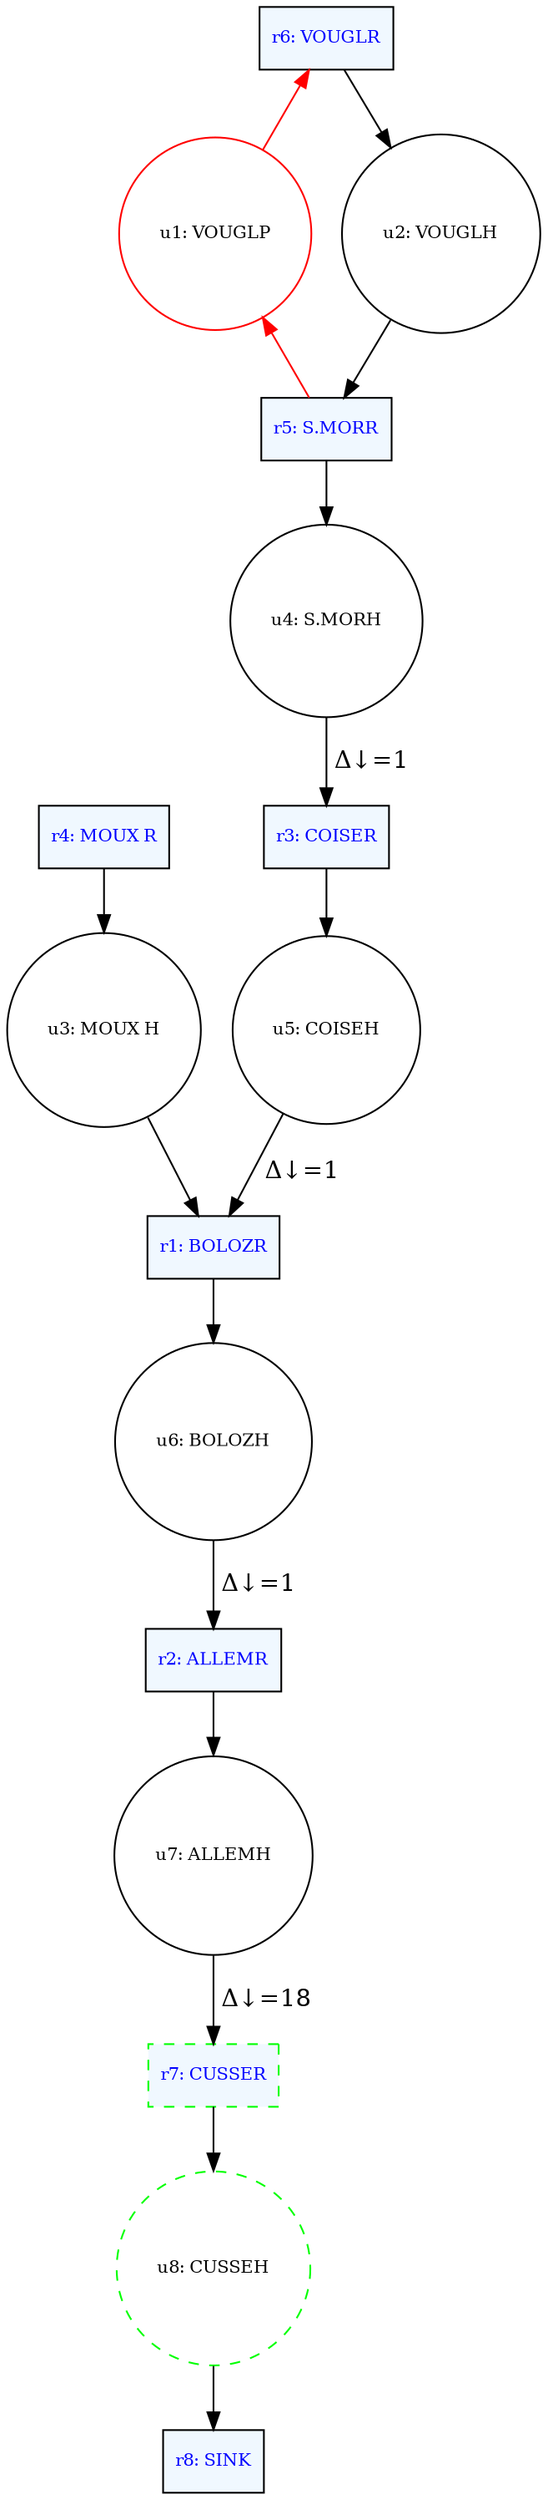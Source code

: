 digraph Vallee {

// HydraulicData #1
  node [margin=0.1, fontcolor=black, fontsize=10, width=0.05];

  // Reservoirs
  node [shape=rectangle, fontcolor=blue, style=filled, fillcolor=aliceblue];
  hd1_r1 [ label="r1: BOLOZR", ];
  hd1_r2 [ label="r2: ALLEMR", ];
  hd1_r3 [ label="r3: COISER", ];
  hd1_r4 [ label="r4: MOUX R", ];
  hd1_r5 [ label="r5: S.MORR", ];
  hd1_r6 [ label="r6: VOUGLR", ];
  hd1_r7 [ label="r7: CUSSER", style="filled,dashed", color=green, ];
  hd1_r8 [ label="r8: SINK", ];

  // Usines
  node [shape=circle, fontcolor=black, style="filled,solid"];
  hd1_u1 [ label="u1: VOUGLP", fillcolor=white, color=red, ];
  hd1_u2 [ label="u2: VOUGLH", fillcolor=white, ];
  hd1_u3 [ label="u3: MOUX H", fillcolor=white, ];
  hd1_u4 [ label="u4: S.MORH", fillcolor=white, ];
  hd1_u5 [ label="u5: COISEH", fillcolor=white, ];
  hd1_u6 [ label="u6: BOLOZH", fillcolor=white, ];
  hd1_u7 [ label="u7: ALLEMH", fillcolor=white, ];
  hd1_u8 [ label="u8: CUSSEH", fillcolor=white, color=green, style="filled,dashed", ];
  
  // Edges
  hd1_r6 -> hd1_u1 [ color=red, dir=back, ];
  hd1_u1 -> hd1_r5 [ color=red, dir=back, ];
  hd1_r6 -> hd1_u2 [ ];
  hd1_u2 -> hd1_r5 [ ];
  hd1_r4 -> hd1_u3 [ ];
  hd1_u3 -> hd1_r1 [ ];
  hd1_r5 -> hd1_u4 [ ];
  hd1_u4 -> hd1_r3 [  label = " Δ↓=1 " ];
  hd1_r3 -> hd1_u5 [ ];
  hd1_u5 -> hd1_r1 [  label = " Δ↓=1 " ];
  hd1_r1 -> hd1_u6 [ ];
  hd1_u6 -> hd1_r2 [  label = " Δ↓=1 " ];
  hd1_r2 -> hd1_u7 [ ];
  hd1_u7 -> hd1_r7 [  label = " Δ↓=18 " ];
  hd1_r7 -> hd1_u8 [ ];
  hd1_u8 -> hd1_r8 [ ];
}